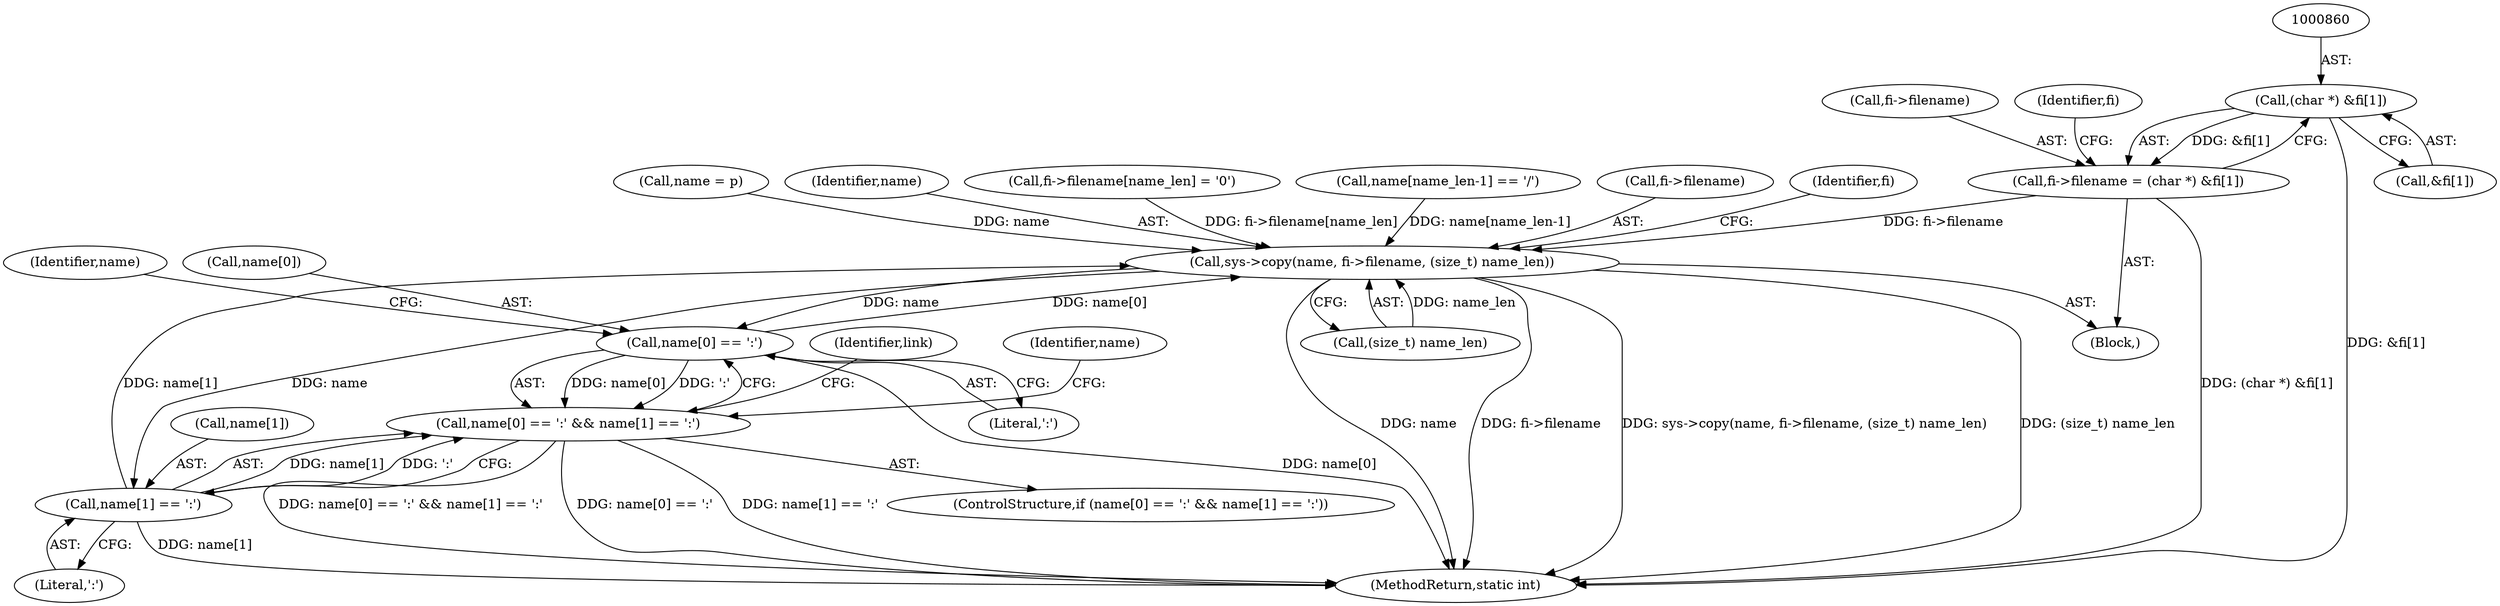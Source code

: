 digraph "0_libmspack_8759da8db6ec9e866cb8eb143313f397f925bb4f@array" {
"1000859" [label="(Call,(char *) &fi[1])"];
"1000855" [label="(Call,fi->filename = (char *) &fi[1])"];
"1000895" [label="(Call,sys->copy(name, fi->filename, (size_t) name_len))"];
"1000912" [label="(Call,name[0] == ':')"];
"1000911" [label="(Call,name[0] == ':' && name[1] == ':')"];
"1000917" [label="(Call,name[1] == ':')"];
"1000855" [label="(Call,fi->filename = (char *) &fi[1])"];
"1000900" [label="(Call,(size_t) name_len)"];
"1001039" [label="(Identifier,link)"];
"1000913" [label="(Call,name[0])"];
"1000859" [label="(Call,(char *) &fi[1])"];
"1000856" [label="(Call,fi->filename)"];
"1000911" [label="(Call,name[0] == ':' && name[1] == ':')"];
"1000918" [label="(Call,name[1])"];
"1000787" [label="(Call,name = p)"];
"1000770" [label="(Block,)"];
"1001071" [label="(MethodReturn,static int)"];
"1000917" [label="(Call,name[1] == ':')"];
"1000896" [label="(Identifier,name)"];
"1000916" [label="(Literal,':')"];
"1000910" [label="(ControlStructure,if (name[0] == ':' && name[1] == ':'))"];
"1000903" [label="(Call,fi->filename[name_len] = '\0')"];
"1000895" [label="(Call,sys->copy(name, fi->filename, (size_t) name_len))"];
"1000928" [label="(Identifier,name)"];
"1000919" [label="(Identifier,name)"];
"1000921" [label="(Literal,':')"];
"1000813" [label="(Call,name[name_len-1] == '/')"];
"1000912" [label="(Call,name[0] == ':')"];
"1000897" [label="(Call,fi->filename)"];
"1000867" [label="(Identifier,fi)"];
"1000861" [label="(Call,&fi[1])"];
"1000906" [label="(Identifier,fi)"];
"1000859" -> "1000855"  [label="AST: "];
"1000859" -> "1000861"  [label="CFG: "];
"1000860" -> "1000859"  [label="AST: "];
"1000861" -> "1000859"  [label="AST: "];
"1000855" -> "1000859"  [label="CFG: "];
"1000859" -> "1001071"  [label="DDG: &fi[1]"];
"1000859" -> "1000855"  [label="DDG: &fi[1]"];
"1000855" -> "1000770"  [label="AST: "];
"1000856" -> "1000855"  [label="AST: "];
"1000867" -> "1000855"  [label="CFG: "];
"1000855" -> "1001071"  [label="DDG: (char *) &fi[1]"];
"1000855" -> "1000895"  [label="DDG: fi->filename"];
"1000895" -> "1000770"  [label="AST: "];
"1000895" -> "1000900"  [label="CFG: "];
"1000896" -> "1000895"  [label="AST: "];
"1000897" -> "1000895"  [label="AST: "];
"1000900" -> "1000895"  [label="AST: "];
"1000906" -> "1000895"  [label="CFG: "];
"1000895" -> "1001071"  [label="DDG: fi->filename"];
"1000895" -> "1001071"  [label="DDG: sys->copy(name, fi->filename, (size_t) name_len)"];
"1000895" -> "1001071"  [label="DDG: (size_t) name_len"];
"1000895" -> "1001071"  [label="DDG: name"];
"1000787" -> "1000895"  [label="DDG: name"];
"1000917" -> "1000895"  [label="DDG: name[1]"];
"1000813" -> "1000895"  [label="DDG: name[name_len-1]"];
"1000912" -> "1000895"  [label="DDG: name[0]"];
"1000903" -> "1000895"  [label="DDG: fi->filename[name_len]"];
"1000900" -> "1000895"  [label="DDG: name_len"];
"1000895" -> "1000912"  [label="DDG: name"];
"1000895" -> "1000917"  [label="DDG: name"];
"1000912" -> "1000911"  [label="AST: "];
"1000912" -> "1000916"  [label="CFG: "];
"1000913" -> "1000912"  [label="AST: "];
"1000916" -> "1000912"  [label="AST: "];
"1000919" -> "1000912"  [label="CFG: "];
"1000911" -> "1000912"  [label="CFG: "];
"1000912" -> "1001071"  [label="DDG: name[0]"];
"1000912" -> "1000911"  [label="DDG: name[0]"];
"1000912" -> "1000911"  [label="DDG: ':'"];
"1000911" -> "1000910"  [label="AST: "];
"1000911" -> "1000917"  [label="CFG: "];
"1000917" -> "1000911"  [label="AST: "];
"1000928" -> "1000911"  [label="CFG: "];
"1001039" -> "1000911"  [label="CFG: "];
"1000911" -> "1001071"  [label="DDG: name[0] == ':' && name[1] == ':'"];
"1000911" -> "1001071"  [label="DDG: name[0] == ':'"];
"1000911" -> "1001071"  [label="DDG: name[1] == ':'"];
"1000917" -> "1000911"  [label="DDG: name[1]"];
"1000917" -> "1000911"  [label="DDG: ':'"];
"1000917" -> "1000921"  [label="CFG: "];
"1000918" -> "1000917"  [label="AST: "];
"1000921" -> "1000917"  [label="AST: "];
"1000917" -> "1001071"  [label="DDG: name[1]"];
}
